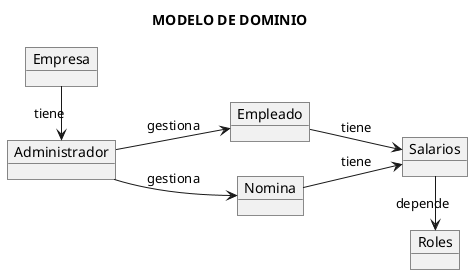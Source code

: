 @startuml "Integracion Servicios Administracion EMPLEADOS/NOMINA"
left to right direction
title "MODELO DE DOMINIO"

object Empleado
object Salarios
object Administrador
object Empresa
object Nomina
object Roles

Empleado --> Salarios : tiene

Salarios->Roles : depende

Administrador-->Nomina : gestiona

Administrador-->Empleado : gestiona

Empresa->Administrador : tiene

Nomina --> Salarios: tiene



@enduml